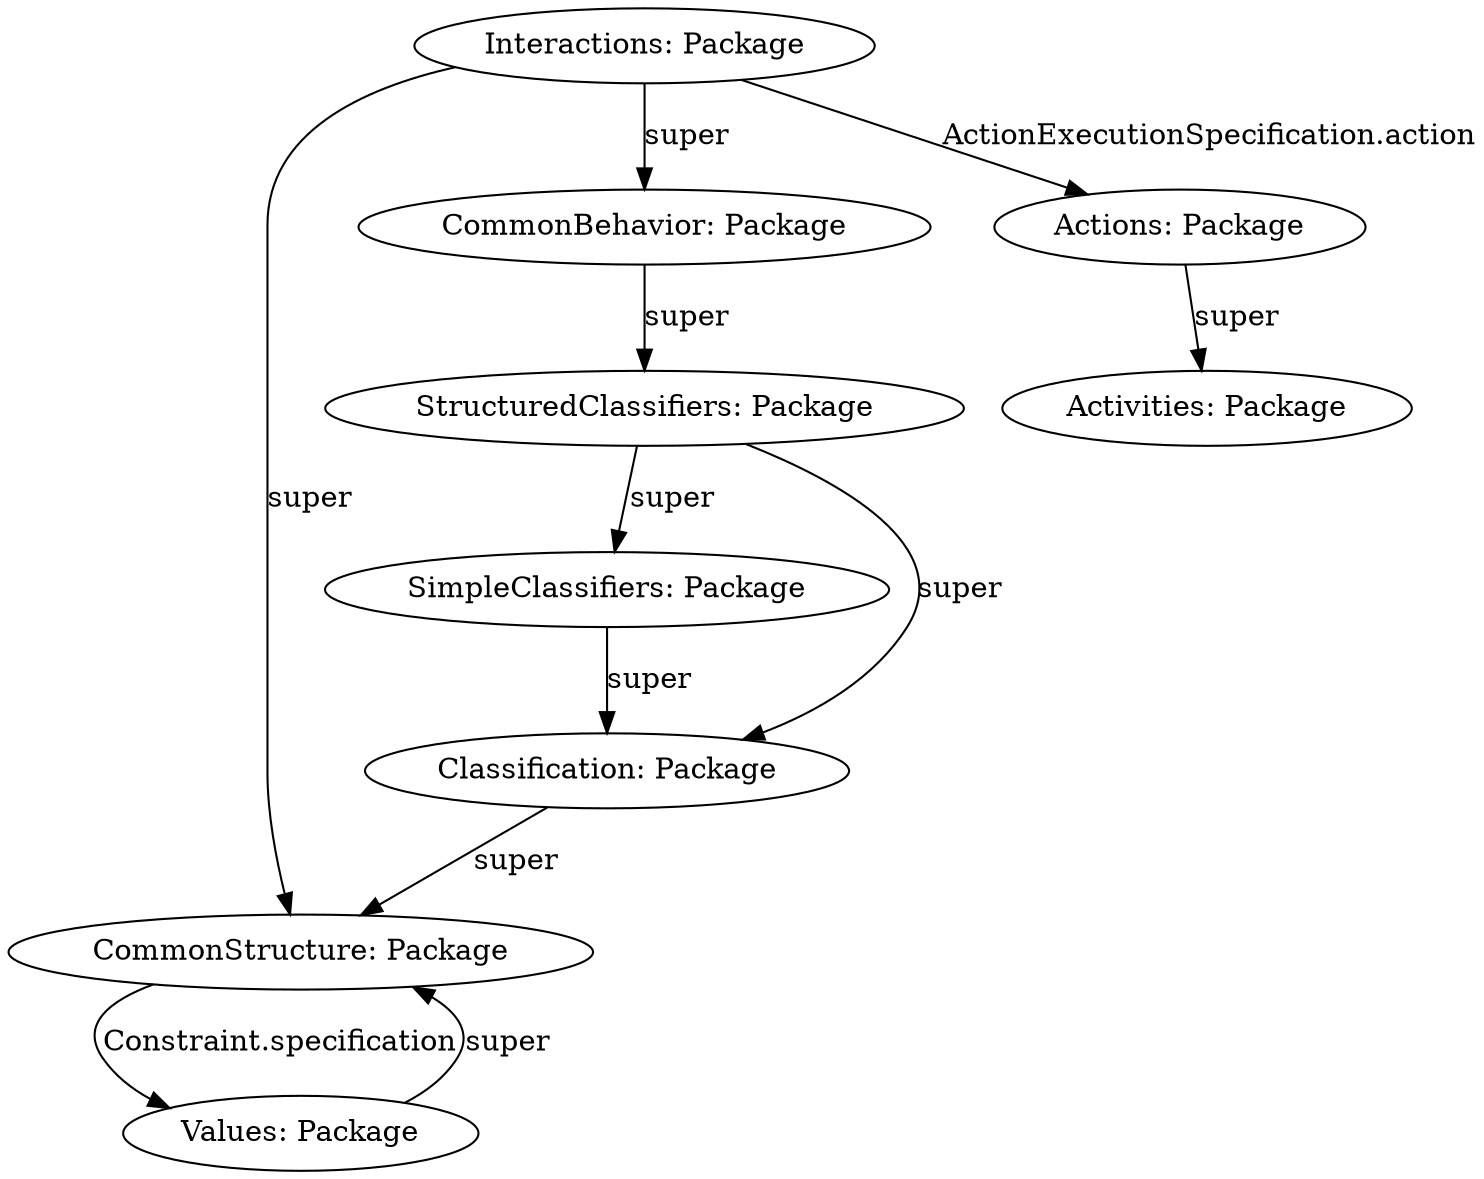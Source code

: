 digraph{
{style = filled
shape = box
}
"ID13f10967" [label= "Activities: Package" style=solid fillcolor = white]
"ID4f5ad6b7" [label= "SimpleClassifiers: Package" style=solid fillcolor = white]
"ID32f2de5c" [label= "StructuredClassifiers: Package" style=solid fillcolor = white]
"ID3bb186b" [label= "Classification: Package" style=solid fillcolor = white]
"ID4a2bc71f" [label= "CommonStructure: Package" style=solid fillcolor = white]
"ID41ad6c00" [label= "Interactions: Package" style=solid fillcolor = white]
"ID1aaa3406" [label= "CommonBehavior: Package" style=solid fillcolor = white]
"ID5e537465" [label= "Actions: Package" style=solid fillcolor = white]
"ID18c432ed" [label= "Values: Package" style=solid fillcolor = white]
ID4a2bc71f -> ID18c432ed [label = "Constraint.specification" style = solid color = black ]
ID18c432ed -> ID4a2bc71f [label = "super" style = solid color = black ]
ID5e537465 -> ID13f10967 [label = "super" style = solid color = black ]
ID3bb186b -> ID4a2bc71f [label = "super" style = solid color = black ]
ID32f2de5c -> ID3bb186b [label = "super" style = solid color = black ]
ID32f2de5c -> ID4f5ad6b7 [label = "super" style = solid color = black ]
ID1aaa3406 -> ID32f2de5c [label = "super" style = solid color = black ]
ID4f5ad6b7 -> ID3bb186b [label = "super" style = solid color = black ]
ID41ad6c00 -> ID4a2bc71f [label = "super" style = solid color = black ]
ID41ad6c00 -> ID5e537465 [label = "ActionExecutionSpecification.action" style = solid color = black ]
ID41ad6c00 -> ID1aaa3406 [label = "super" style = solid color = black ]
}